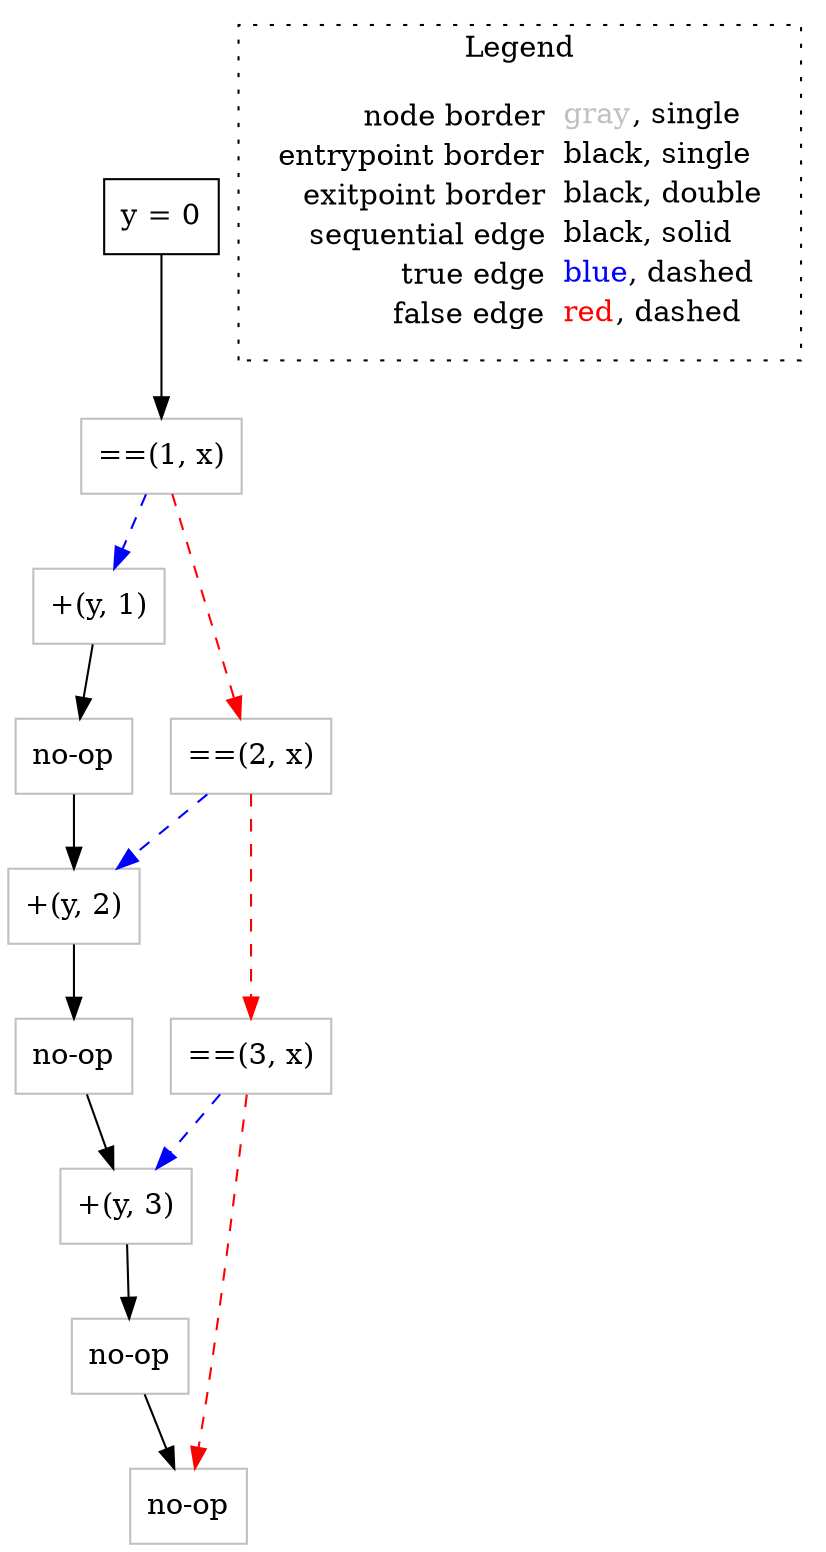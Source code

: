 digraph {
	"node0" [shape="rect",color="black",label=<y = 0>];
	"node1" [shape="rect",color="gray",label=<==(1, x)>];
	"node2" [shape="rect",color="gray",label=<+(y, 1)>];
	"node3" [shape="rect",color="gray",label=<no-op>];
	"node4" [shape="rect",color="gray",label=<no-op>];
	"node5" [shape="rect",color="gray",label=<no-op>];
	"node6" [shape="rect",color="gray",label=<+(y, 2)>];
	"node7" [shape="rect",color="gray",label=<==(3, x)>];
	"node8" [shape="rect",color="gray",label=<no-op>];
	"node9" [shape="rect",color="gray",label=<==(2, x)>];
	"node10" [shape="rect",color="gray",label=<+(y, 3)>];
	"node0" -> "node1" [color="black"];
	"node1" -> "node2" [color="blue",style="dashed"];
	"node1" -> "node9" [color="red",style="dashed"];
	"node2" -> "node3" [color="black"];
	"node3" -> "node6" [color="black"];
	"node4" -> "node10" [color="black"];
	"node5" -> "node8" [color="black"];
	"node6" -> "node4" [color="black"];
	"node7" -> "node8" [color="red",style="dashed"];
	"node7" -> "node10" [color="blue",style="dashed"];
	"node9" -> "node6" [color="blue",style="dashed"];
	"node9" -> "node7" [color="red",style="dashed"];
	"node10" -> "node5" [color="black"];
subgraph cluster_legend {
	label="Legend";
	style=dotted;
	node [shape=plaintext];
	"legend" [label=<<table border="0" cellpadding="2" cellspacing="0" cellborder="0"><tr><td align="right">node border&nbsp;</td><td align="left"><font color="gray">gray</font>, single</td></tr><tr><td align="right">entrypoint border&nbsp;</td><td align="left"><font color="black">black</font>, single</td></tr><tr><td align="right">exitpoint border&nbsp;</td><td align="left"><font color="black">black</font>, double</td></tr><tr><td align="right">sequential edge&nbsp;</td><td align="left"><font color="black">black</font>, solid</td></tr><tr><td align="right">true edge&nbsp;</td><td align="left"><font color="blue">blue</font>, dashed</td></tr><tr><td align="right">false edge&nbsp;</td><td align="left"><font color="red">red</font>, dashed</td></tr></table>>];
}

}
